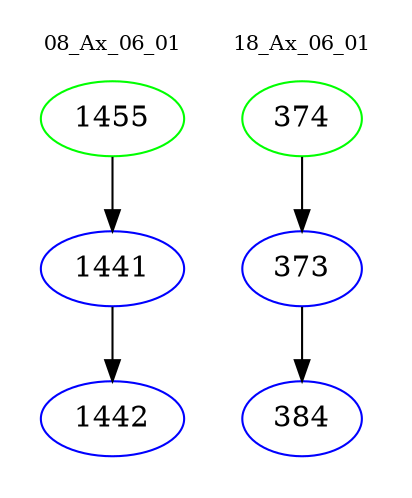 digraph{
subgraph cluster_0 {
color = white
label = "08_Ax_06_01";
fontsize=10;
T0_1455 [label="1455", color="green"]
T0_1455 -> T0_1441 [color="black"]
T0_1441 [label="1441", color="blue"]
T0_1441 -> T0_1442 [color="black"]
T0_1442 [label="1442", color="blue"]
}
subgraph cluster_1 {
color = white
label = "18_Ax_06_01";
fontsize=10;
T1_374 [label="374", color="green"]
T1_374 -> T1_373 [color="black"]
T1_373 [label="373", color="blue"]
T1_373 -> T1_384 [color="black"]
T1_384 [label="384", color="blue"]
}
}
